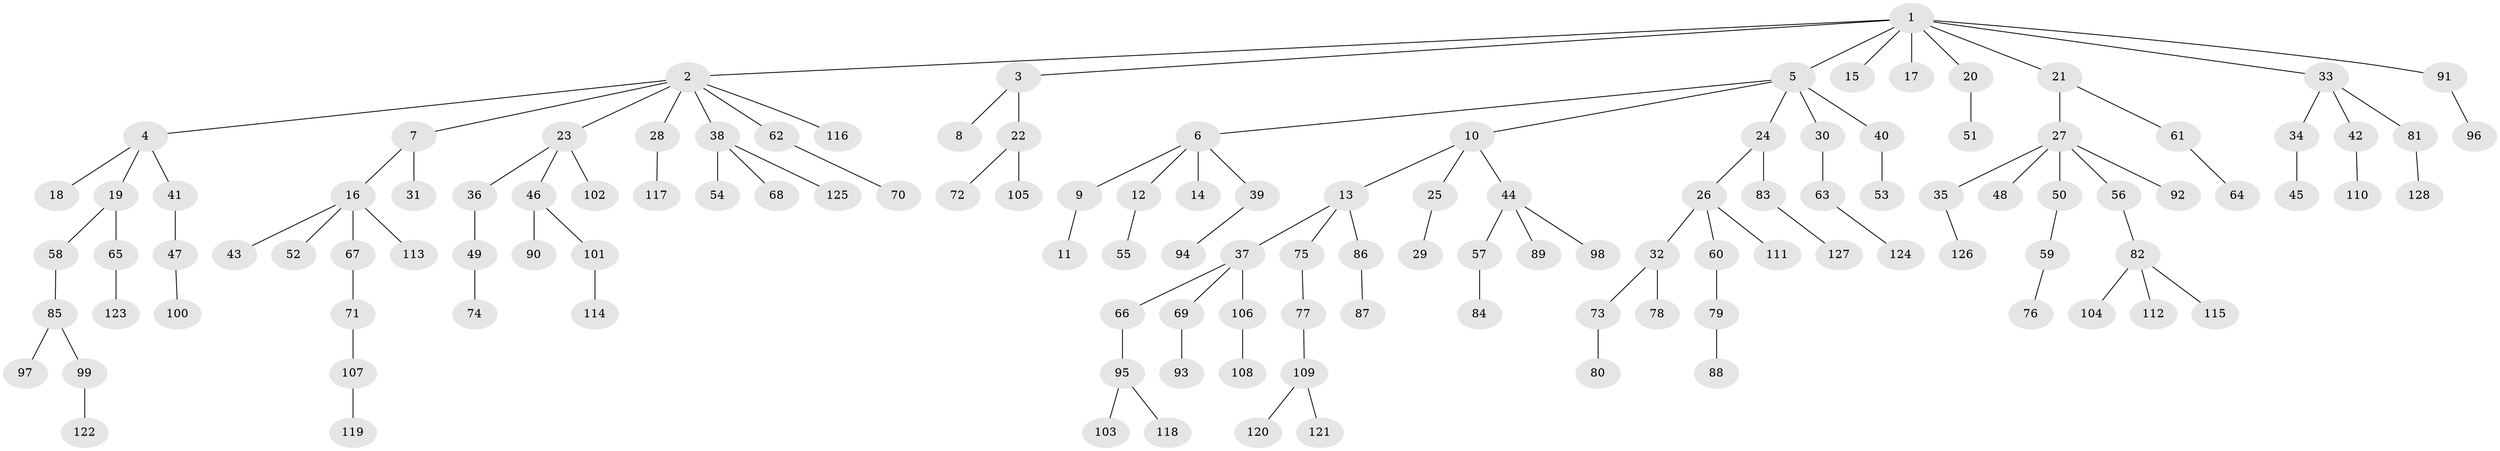 // Generated by graph-tools (version 1.1) at 2025/11/02/27/25 16:11:28]
// undirected, 128 vertices, 127 edges
graph export_dot {
graph [start="1"]
  node [color=gray90,style=filled];
  1;
  2;
  3;
  4;
  5;
  6;
  7;
  8;
  9;
  10;
  11;
  12;
  13;
  14;
  15;
  16;
  17;
  18;
  19;
  20;
  21;
  22;
  23;
  24;
  25;
  26;
  27;
  28;
  29;
  30;
  31;
  32;
  33;
  34;
  35;
  36;
  37;
  38;
  39;
  40;
  41;
  42;
  43;
  44;
  45;
  46;
  47;
  48;
  49;
  50;
  51;
  52;
  53;
  54;
  55;
  56;
  57;
  58;
  59;
  60;
  61;
  62;
  63;
  64;
  65;
  66;
  67;
  68;
  69;
  70;
  71;
  72;
  73;
  74;
  75;
  76;
  77;
  78;
  79;
  80;
  81;
  82;
  83;
  84;
  85;
  86;
  87;
  88;
  89;
  90;
  91;
  92;
  93;
  94;
  95;
  96;
  97;
  98;
  99;
  100;
  101;
  102;
  103;
  104;
  105;
  106;
  107;
  108;
  109;
  110;
  111;
  112;
  113;
  114;
  115;
  116;
  117;
  118;
  119;
  120;
  121;
  122;
  123;
  124;
  125;
  126;
  127;
  128;
  1 -- 2;
  1 -- 3;
  1 -- 5;
  1 -- 15;
  1 -- 17;
  1 -- 20;
  1 -- 21;
  1 -- 33;
  1 -- 91;
  2 -- 4;
  2 -- 7;
  2 -- 23;
  2 -- 28;
  2 -- 38;
  2 -- 62;
  2 -- 116;
  3 -- 8;
  3 -- 22;
  4 -- 18;
  4 -- 19;
  4 -- 41;
  5 -- 6;
  5 -- 10;
  5 -- 24;
  5 -- 30;
  5 -- 40;
  6 -- 9;
  6 -- 12;
  6 -- 14;
  6 -- 39;
  7 -- 16;
  7 -- 31;
  9 -- 11;
  10 -- 13;
  10 -- 25;
  10 -- 44;
  12 -- 55;
  13 -- 37;
  13 -- 75;
  13 -- 86;
  16 -- 43;
  16 -- 52;
  16 -- 67;
  16 -- 113;
  19 -- 58;
  19 -- 65;
  20 -- 51;
  21 -- 27;
  21 -- 61;
  22 -- 72;
  22 -- 105;
  23 -- 36;
  23 -- 46;
  23 -- 102;
  24 -- 26;
  24 -- 83;
  25 -- 29;
  26 -- 32;
  26 -- 60;
  26 -- 111;
  27 -- 35;
  27 -- 48;
  27 -- 50;
  27 -- 56;
  27 -- 92;
  28 -- 117;
  30 -- 63;
  32 -- 73;
  32 -- 78;
  33 -- 34;
  33 -- 42;
  33 -- 81;
  34 -- 45;
  35 -- 126;
  36 -- 49;
  37 -- 66;
  37 -- 69;
  37 -- 106;
  38 -- 54;
  38 -- 68;
  38 -- 125;
  39 -- 94;
  40 -- 53;
  41 -- 47;
  42 -- 110;
  44 -- 57;
  44 -- 89;
  44 -- 98;
  46 -- 90;
  46 -- 101;
  47 -- 100;
  49 -- 74;
  50 -- 59;
  56 -- 82;
  57 -- 84;
  58 -- 85;
  59 -- 76;
  60 -- 79;
  61 -- 64;
  62 -- 70;
  63 -- 124;
  65 -- 123;
  66 -- 95;
  67 -- 71;
  69 -- 93;
  71 -- 107;
  73 -- 80;
  75 -- 77;
  77 -- 109;
  79 -- 88;
  81 -- 128;
  82 -- 104;
  82 -- 112;
  82 -- 115;
  83 -- 127;
  85 -- 97;
  85 -- 99;
  86 -- 87;
  91 -- 96;
  95 -- 103;
  95 -- 118;
  99 -- 122;
  101 -- 114;
  106 -- 108;
  107 -- 119;
  109 -- 120;
  109 -- 121;
}
